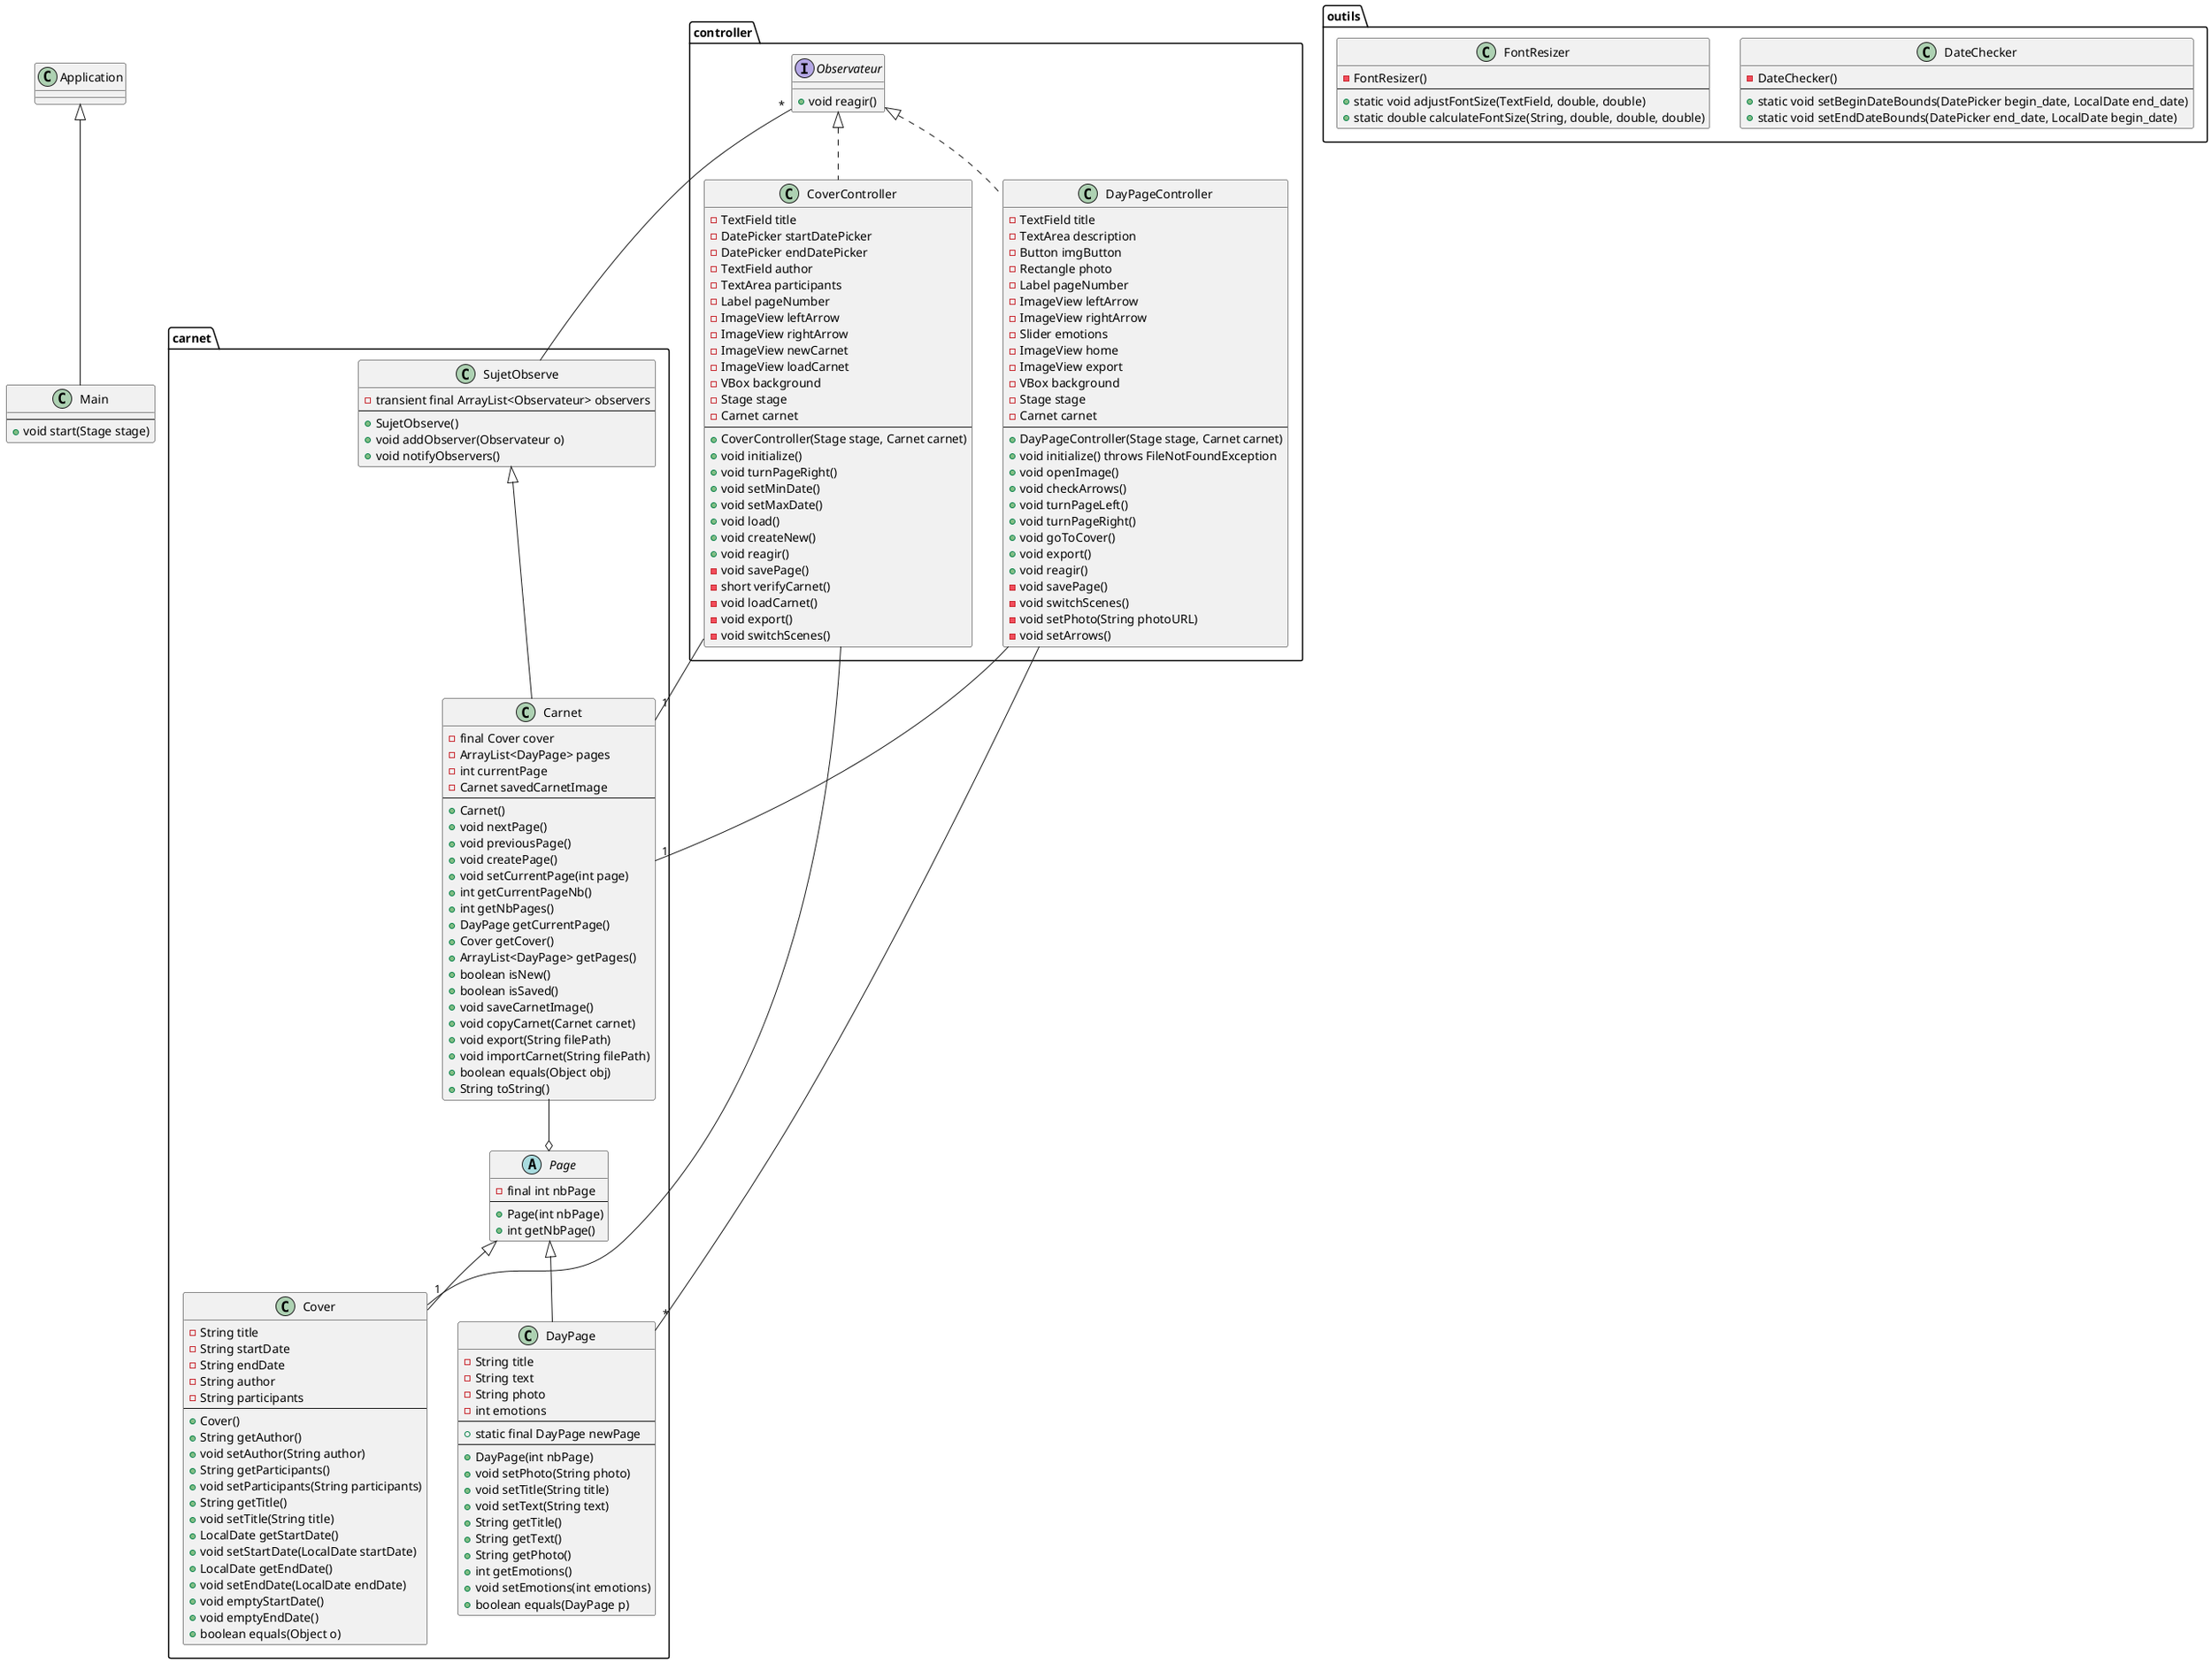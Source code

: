 @startuml

package controller {
    class CoverController implements Observateur {
            - TextField title
            - DatePicker startDatePicker
            - DatePicker endDatePicker
            - TextField author
            - TextArea participants
            - Label pageNumber
            - ImageView leftArrow
            - ImageView rightArrow
            - ImageView newCarnet
            - ImageView loadCarnet
            - VBox background
            - Stage stage
            - Carnet carnet
            --
            + CoverController(Stage stage, Carnet carnet)
            + void initialize()
            + void turnPageRight()
            + void setMinDate()
            + void setMaxDate()
            + void load()
            + void createNew()
            + void reagir()
            - void savePage()
            - short verifyCarnet()
            - void loadCarnet()
            - void export()
            - void switchScenes()
    }

    class DayPageController implements Observateur {
            - TextField title
            - TextArea description
            - Button imgButton
            - Rectangle photo
            - Label pageNumber
            - ImageView leftArrow
            - ImageView rightArrow
            - Slider emotions
            - ImageView home
            - ImageView export
            - VBox background
            - Stage stage
            - Carnet carnet
            --
            + DayPageController(Stage stage, Carnet carnet)
            + void initialize() throws FileNotFoundException
            + void openImage()
            + void checkArrows()
            + void turnPageLeft()
            + void turnPageRight()
            + void goToCover()
            + void export()
            + void reagir()
            - void savePage()
            - void switchScenes()
            - void setPhoto(String photoURL)
            - void setArrows()
    }

    interface Observateur {
        + void reagir()
    }
}

package carnet {
    class Cover extends Page {
            - String title
            - String startDate
            - String endDate
            - String author
            - String participants
            --
            + Cover()
            + String getAuthor()
            + void setAuthor(String author)
            + String getParticipants()
            + void setParticipants(String participants)
            + String getTitle()
            + void setTitle(String title)
            + LocalDate getStartDate()
            + void setStartDate(LocalDate startDate)
            + LocalDate getEndDate()
            + void setEndDate(LocalDate endDate)
            + void emptyStartDate()
            + void emptyEndDate()
            + boolean equals(Object o)
    }

    abstract class Page {
            - final int nbPage
            --
            + Page(int nbPage)
            + int getNbPage()
    }

    class SujetObserve {
            - transient final ArrayList<Observateur> observers
            --
            + SujetObserve()
            + void addObserver(Observateur o)
            + void notifyObservers()
    }

    class Carnet extends SujetObserve {
            - final Cover cover
            - ArrayList<DayPage> pages
            - int currentPage
            - Carnet savedCarnetImage
            --
            + Carnet()
            + void nextPage()
            + void previousPage()
            + void createPage()
            + void setCurrentPage(int page)
            + int getCurrentPageNb()
            + int getNbPages()
            + DayPage getCurrentPage()
            + Cover getCover()
            + ArrayList<DayPage> getPages()
            + boolean isNew()
            + boolean isSaved()
            + void saveCarnetImage()
            + void copyCarnet(Carnet carnet)
            + void export(String filePath)
            + void importCarnet(String filePath)
            + boolean equals(Object obj)
            + String toString()
    }

    class DayPage extends Page {
            - String title
            - String text
            - String photo
            - int emotions
            --
            + static final DayPage newPage
            --
            + DayPage(int nbPage)
            + void setPhoto(String photo)
            + void setTitle(String title)
            + void setText(String text)
            + String getTitle()
            + String getText()
            + String getPhoto()
            + int getEmotions()
            + void setEmotions(int emotions)
            + boolean equals(DayPage p)
    }
}

package outils {
    class DateChecker {
            - DateChecker()
            --
            + static void setBeginDateBounds(DatePicker begin_date, LocalDate end_date)
            + static void setEndDateBounds(DatePicker end_date, LocalDate begin_date)
    }

    class FontResizer {
        -FontResizer()
        --
        +static void adjustFontSize(TextField, double, double)
        +static double calculateFontSize(String, double, double, double)
    }
}

class Main extends Application {
    --
    + void start(Stage stage)
}

controller.CoverController --"1" carnet.Cover
controller.CoverController --"1" carnet.Carnet
controller.DayPageController --"1" carnet.Carnet
controller.DayPageController --"*" carnet.DayPage
carnet.Carnet --o carnet.Page
carnet.SujetObserve --"*" controller.Observateur


@enduml